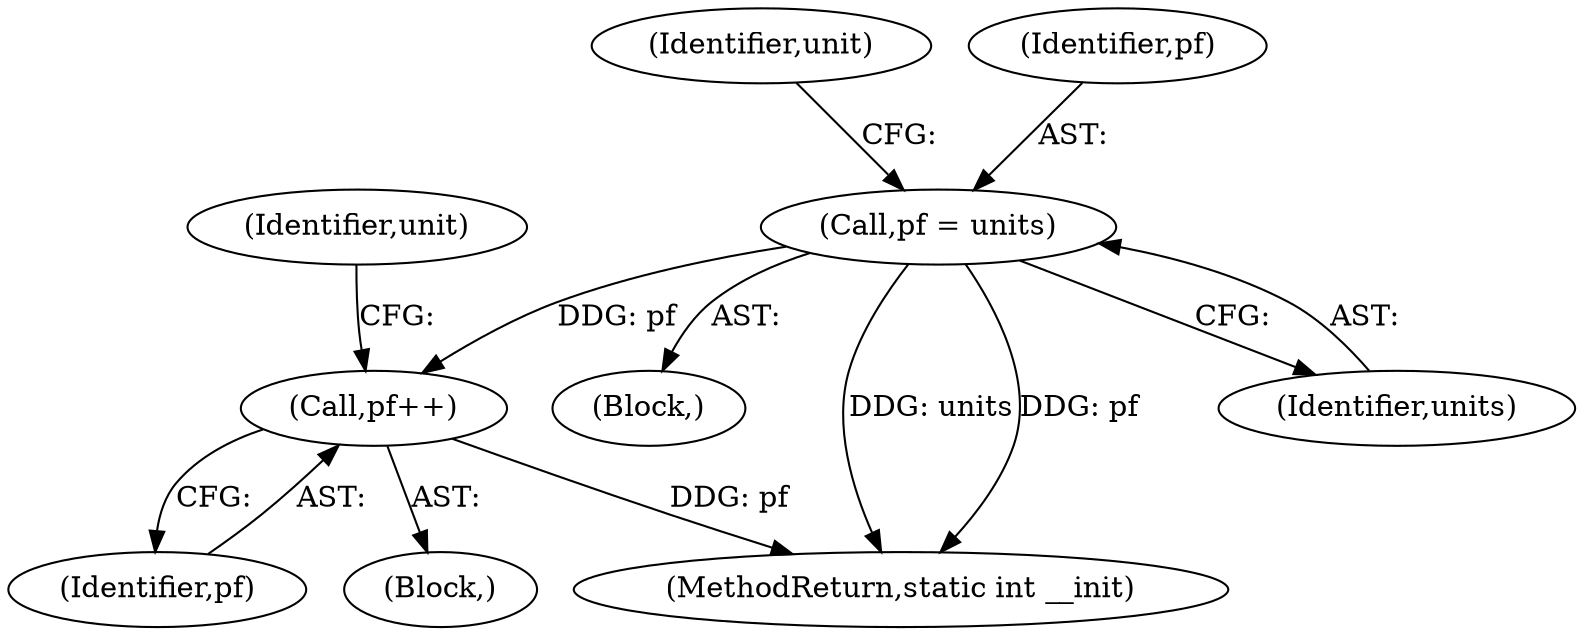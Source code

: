 digraph "0_linux_58ccd2d31e502c37e108b285bf3d343eb00c235b_1@pointer" {
"1000127" [label="(Call,pf = units)"];
"1000137" [label="(Call,pf++)"];
"1000126" [label="(Block,)"];
"1000138" [label="(Identifier,pf)"];
"1000127" [label="(Call,pf = units)"];
"1000204" [label="(MethodReturn,static int __init)"];
"1000129" [label="(Identifier,units)"];
"1000131" [label="(Identifier,unit)"];
"1000128" [label="(Identifier,pf)"];
"1000137" [label="(Call,pf++)"];
"1000136" [label="(Block,)"];
"1000140" [label="(Identifier,unit)"];
"1000127" -> "1000126"  [label="AST: "];
"1000127" -> "1000129"  [label="CFG: "];
"1000128" -> "1000127"  [label="AST: "];
"1000129" -> "1000127"  [label="AST: "];
"1000131" -> "1000127"  [label="CFG: "];
"1000127" -> "1000204"  [label="DDG: units"];
"1000127" -> "1000204"  [label="DDG: pf"];
"1000127" -> "1000137"  [label="DDG: pf"];
"1000137" -> "1000136"  [label="AST: "];
"1000137" -> "1000138"  [label="CFG: "];
"1000138" -> "1000137"  [label="AST: "];
"1000140" -> "1000137"  [label="CFG: "];
"1000137" -> "1000204"  [label="DDG: pf"];
}
